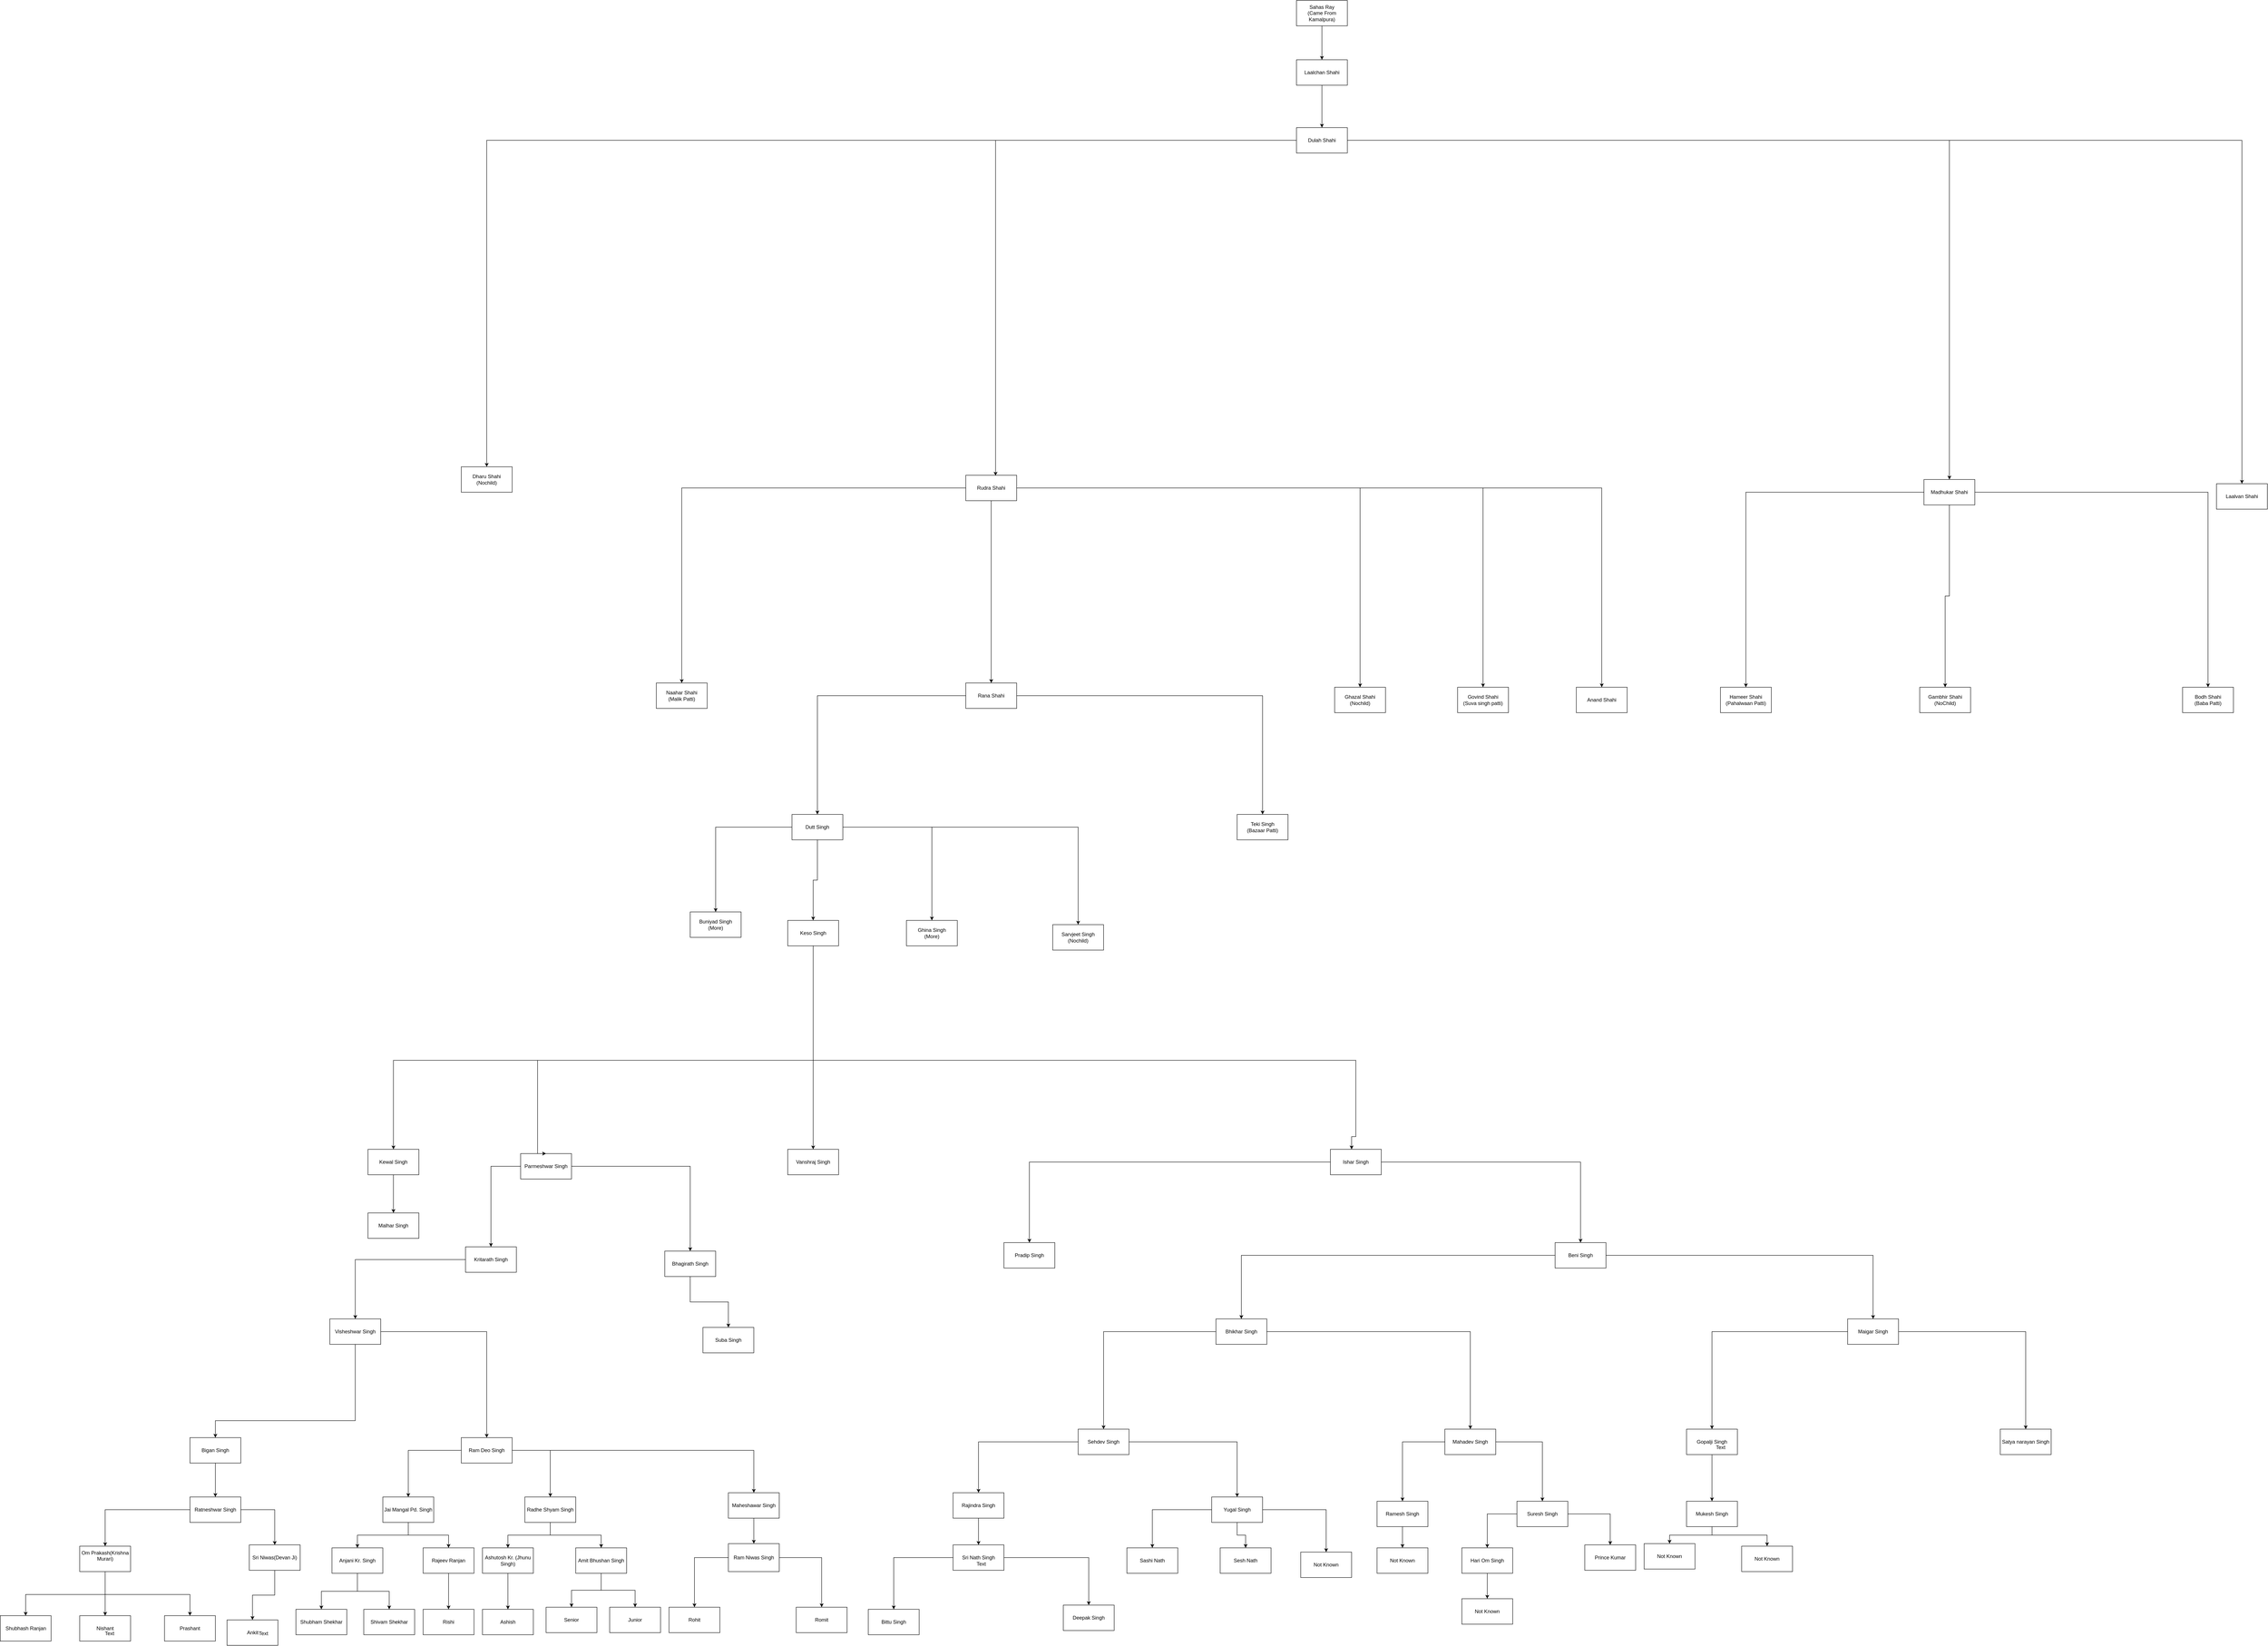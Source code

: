 <mxfile version="13.1.3" type="github"><diagram id="EzUwgisf5FC72WSw13_F" name="Page-1"><mxGraphModel dx="5190" dy="5745" grid="1" gridSize="10" guides="1" tooltips="1" connect="1" arrows="1" fold="1" page="1" pageScale="1" pageWidth="850" pageHeight="1100" math="0" shadow="0"><root><mxCell id="0"/><mxCell id="1" parent="0"/><mxCell id="xjrGncFphtC_lU3FC-Ul-2" style="edgeStyle=orthogonalEdgeStyle;rounded=0;orthogonalLoop=1;jettySize=auto;html=1;" edge="1" parent="1" source="xjrGncFphtC_lU3FC-Ul-1" target="xjrGncFphtC_lU3FC-Ul-3"><mxGeometry relative="1" as="geometry"><mxPoint x="340" y="170" as="targetPoint"/><Array as="points"><mxPoint x="30" y="80"/></Array></mxGeometry></mxCell><mxCell id="xjrGncFphtC_lU3FC-Ul-4" style="edgeStyle=orthogonalEdgeStyle;rounded=0;orthogonalLoop=1;jettySize=auto;html=1;entryX=0.5;entryY=0;entryDx=0;entryDy=0;" edge="1" parent="1" source="xjrGncFphtC_lU3FC-Ul-1" target="xjrGncFphtC_lU3FC-Ul-5"><mxGeometry relative="1" as="geometry"><mxPoint x="590" y="190" as="targetPoint"/></mxGeometry></mxCell><mxCell id="xjrGncFphtC_lU3FC-Ul-1" value="Visheshwar Singh" style="rounded=0;whiteSpace=wrap;html=1;" vertex="1" parent="1"><mxGeometry x="300" y="-160" width="120" height="60" as="geometry"/></mxCell><mxCell id="xjrGncFphtC_lU3FC-Ul-6" style="edgeStyle=orthogonalEdgeStyle;rounded=0;orthogonalLoop=1;jettySize=auto;html=1;" edge="1" parent="1" source="xjrGncFphtC_lU3FC-Ul-3" target="xjrGncFphtC_lU3FC-Ul-7"><mxGeometry relative="1" as="geometry"><mxPoint x="130" y="280" as="targetPoint"/></mxGeometry></mxCell><mxCell id="xjrGncFphtC_lU3FC-Ul-3" value="Bigan Singh" style="rounded=0;whiteSpace=wrap;html=1;" vertex="1" parent="1"><mxGeometry x="-30" y="120" width="120" height="60" as="geometry"/></mxCell><mxCell id="xjrGncFphtC_lU3FC-Ul-12" style="edgeStyle=orthogonalEdgeStyle;rounded=0;orthogonalLoop=1;jettySize=auto;html=1;" edge="1" parent="1" source="xjrGncFphtC_lU3FC-Ul-5" target="xjrGncFphtC_lU3FC-Ul-13"><mxGeometry relative="1" as="geometry"><mxPoint x="370" y="300" as="targetPoint"/></mxGeometry></mxCell><mxCell id="xjrGncFphtC_lU3FC-Ul-14" style="edgeStyle=orthogonalEdgeStyle;rounded=0;orthogonalLoop=1;jettySize=auto;html=1;" edge="1" parent="1" source="xjrGncFphtC_lU3FC-Ul-5" target="xjrGncFphtC_lU3FC-Ul-15"><mxGeometry relative="1" as="geometry"><mxPoint x="570" y="310" as="targetPoint"/></mxGeometry></mxCell><mxCell id="xjrGncFphtC_lU3FC-Ul-16" style="edgeStyle=orthogonalEdgeStyle;rounded=0;orthogonalLoop=1;jettySize=auto;html=1;" edge="1" parent="1" source="xjrGncFphtC_lU3FC-Ul-5" target="xjrGncFphtC_lU3FC-Ul-17"><mxGeometry relative="1" as="geometry"><mxPoint x="750" y="290" as="targetPoint"/></mxGeometry></mxCell><mxCell id="xjrGncFphtC_lU3FC-Ul-5" value="Ram Deo Singh" style="rounded=0;whiteSpace=wrap;html=1;" vertex="1" parent="1"><mxGeometry x="610" y="120" width="120" height="60" as="geometry"/></mxCell><mxCell id="xjrGncFphtC_lU3FC-Ul-8" style="edgeStyle=orthogonalEdgeStyle;rounded=0;orthogonalLoop=1;jettySize=auto;html=1;" edge="1" parent="1" source="xjrGncFphtC_lU3FC-Ul-7" target="xjrGncFphtC_lU3FC-Ul-9"><mxGeometry relative="1" as="geometry"><mxPoint x="30" y="410" as="targetPoint"/></mxGeometry></mxCell><mxCell id="xjrGncFphtC_lU3FC-Ul-10" style="edgeStyle=orthogonalEdgeStyle;rounded=0;orthogonalLoop=1;jettySize=auto;html=1;" edge="1" parent="1" source="xjrGncFphtC_lU3FC-Ul-7" target="xjrGncFphtC_lU3FC-Ul-11"><mxGeometry relative="1" as="geometry"><mxPoint x="290" y="410" as="targetPoint"/></mxGeometry></mxCell><mxCell id="xjrGncFphtC_lU3FC-Ul-7" value="Ratneshwar Singh" style="rounded=0;whiteSpace=wrap;html=1;" vertex="1" parent="1"><mxGeometry x="-30" y="260" width="120" height="60" as="geometry"/></mxCell><mxCell id="xjrGncFphtC_lU3FC-Ul-53" style="edgeStyle=orthogonalEdgeStyle;rounded=0;orthogonalLoop=1;jettySize=auto;html=1;" edge="1" parent="1" source="xjrGncFphtC_lU3FC-Ul-9" target="xjrGncFphtC_lU3FC-Ul-54"><mxGeometry relative="1" as="geometry"><mxPoint x="-150" y="400" as="targetPoint"/><Array as="points"><mxPoint x="-230" y="490"/><mxPoint x="-30" y="490"/></Array></mxGeometry></mxCell><mxCell id="xjrGncFphtC_lU3FC-Ul-129" style="edgeStyle=orthogonalEdgeStyle;rounded=0;orthogonalLoop=1;jettySize=auto;html=1;entryX=0.5;entryY=0;entryDx=0;entryDy=0;" edge="1" parent="1" source="xjrGncFphtC_lU3FC-Ul-9" target="xjrGncFphtC_lU3FC-Ul-56"><mxGeometry relative="1" as="geometry"/></mxCell><mxCell id="xjrGncFphtC_lU3FC-Ul-132" style="edgeStyle=orthogonalEdgeStyle;rounded=0;orthogonalLoop=1;jettySize=auto;html=1;entryX=0.5;entryY=0;entryDx=0;entryDy=0;" edge="1" parent="1" source="xjrGncFphtC_lU3FC-Ul-9" target="xjrGncFphtC_lU3FC-Ul-52"><mxGeometry relative="1" as="geometry"><Array as="points"><mxPoint x="-230" y="490"/><mxPoint x="-417" y="490"/></Array></mxGeometry></mxCell><mxCell id="xjrGncFphtC_lU3FC-Ul-9" value="&lt;div&gt;Om Prakash(Krishna Murari)&lt;/div&gt;&lt;div&gt;&lt;br&gt;&lt;/div&gt;" style="rounded=0;whiteSpace=wrap;html=1;" vertex="1" parent="1"><mxGeometry x="-290" y="376" width="120" height="60" as="geometry"/></mxCell><mxCell id="xjrGncFphtC_lU3FC-Ul-57" style="edgeStyle=orthogonalEdgeStyle;rounded=0;orthogonalLoop=1;jettySize=auto;html=1;" edge="1" parent="1" source="xjrGncFphtC_lU3FC-Ul-11" target="xjrGncFphtC_lU3FC-Ul-58"><mxGeometry relative="1" as="geometry"><mxPoint x="170" y="380" as="targetPoint"/></mxGeometry></mxCell><mxCell id="xjrGncFphtC_lU3FC-Ul-11" value="Sri Niwas(Devan Ji)" style="rounded=0;whiteSpace=wrap;html=1;" vertex="1" parent="1"><mxGeometry x="110" y="373" width="120" height="60" as="geometry"/></mxCell><mxCell id="xjrGncFphtC_lU3FC-Ul-18" style="edgeStyle=orthogonalEdgeStyle;rounded=0;orthogonalLoop=1;jettySize=auto;html=1;" edge="1" parent="1" source="xjrGncFphtC_lU3FC-Ul-13" target="xjrGncFphtC_lU3FC-Ul-19"><mxGeometry relative="1" as="geometry"><mxPoint x="350" y="380" as="targetPoint"/></mxGeometry></mxCell><mxCell id="xjrGncFphtC_lU3FC-Ul-20" style="edgeStyle=orthogonalEdgeStyle;rounded=0;orthogonalLoop=1;jettySize=auto;html=1;" edge="1" parent="1" source="xjrGncFphtC_lU3FC-Ul-13" target="xjrGncFphtC_lU3FC-Ul-21"><mxGeometry relative="1" as="geometry"><mxPoint x="470" y="370" as="targetPoint"/></mxGeometry></mxCell><mxCell id="xjrGncFphtC_lU3FC-Ul-13" value="Jai Mangal Pd. Singh" style="rounded=0;whiteSpace=wrap;html=1;" vertex="1" parent="1"><mxGeometry x="425" y="260" width="120" height="60" as="geometry"/></mxCell><mxCell id="xjrGncFphtC_lU3FC-Ul-28" style="edgeStyle=orthogonalEdgeStyle;rounded=0;orthogonalLoop=1;jettySize=auto;html=1;" edge="1" parent="1" source="xjrGncFphtC_lU3FC-Ul-15" target="xjrGncFphtC_lU3FC-Ul-29"><mxGeometry relative="1" as="geometry"><mxPoint x="820" y="390" as="targetPoint"/></mxGeometry></mxCell><mxCell id="xjrGncFphtC_lU3FC-Ul-30" style="edgeStyle=orthogonalEdgeStyle;rounded=0;orthogonalLoop=1;jettySize=auto;html=1;" edge="1" parent="1" source="xjrGncFphtC_lU3FC-Ul-15" target="xjrGncFphtC_lU3FC-Ul-31"><mxGeometry relative="1" as="geometry"><mxPoint x="970" y="400" as="targetPoint"/></mxGeometry></mxCell><mxCell id="xjrGncFphtC_lU3FC-Ul-15" value="Radhe Shyam Singh" style="rounded=0;whiteSpace=wrap;html=1;" vertex="1" parent="1"><mxGeometry x="760" y="260" width="120" height="60" as="geometry"/></mxCell><mxCell id="xjrGncFphtC_lU3FC-Ul-35" value="" style="edgeStyle=orthogonalEdgeStyle;rounded=0;orthogonalLoop=1;jettySize=auto;html=1;" edge="1" parent="1" source="xjrGncFphtC_lU3FC-Ul-17" target="xjrGncFphtC_lU3FC-Ul-33"><mxGeometry relative="1" as="geometry"/></mxCell><mxCell id="xjrGncFphtC_lU3FC-Ul-17" value="Maheshawar Singh" style="rounded=0;whiteSpace=wrap;html=1;" vertex="1" parent="1"><mxGeometry x="1240" y="250" width="120" height="60" as="geometry"/></mxCell><mxCell id="xjrGncFphtC_lU3FC-Ul-36" style="edgeStyle=orthogonalEdgeStyle;rounded=0;orthogonalLoop=1;jettySize=auto;html=1;" edge="1" parent="1" source="xjrGncFphtC_lU3FC-Ul-33" target="xjrGncFphtC_lU3FC-Ul-37"><mxGeometry relative="1" as="geometry"><mxPoint x="1170" y="480" as="targetPoint"/></mxGeometry></mxCell><mxCell id="xjrGncFphtC_lU3FC-Ul-38" style="edgeStyle=orthogonalEdgeStyle;rounded=0;orthogonalLoop=1;jettySize=auto;html=1;" edge="1" parent="1" source="xjrGncFphtC_lU3FC-Ul-33" target="xjrGncFphtC_lU3FC-Ul-39"><mxGeometry relative="1" as="geometry"><mxPoint x="1480" y="450" as="targetPoint"/></mxGeometry></mxCell><mxCell id="xjrGncFphtC_lU3FC-Ul-33" value="Ram Niwas Singh" style="rounded=0;whiteSpace=wrap;html=1;" vertex="1" parent="1"><mxGeometry x="1240" y="370" width="120" height="66" as="geometry"/></mxCell><mxCell id="xjrGncFphtC_lU3FC-Ul-24" style="edgeStyle=orthogonalEdgeStyle;rounded=0;orthogonalLoop=1;jettySize=auto;html=1;" edge="1" parent="1" source="xjrGncFphtC_lU3FC-Ul-19" target="xjrGncFphtC_lU3FC-Ul-25"><mxGeometry relative="1" as="geometry"><mxPoint x="210" y="470" as="targetPoint"/></mxGeometry></mxCell><mxCell id="xjrGncFphtC_lU3FC-Ul-26" style="edgeStyle=orthogonalEdgeStyle;rounded=0;orthogonalLoop=1;jettySize=auto;html=1;" edge="1" parent="1" source="xjrGncFphtC_lU3FC-Ul-19" target="xjrGncFphtC_lU3FC-Ul-27"><mxGeometry relative="1" as="geometry"><mxPoint x="440" y="470" as="targetPoint"/></mxGeometry></mxCell><mxCell id="xjrGncFphtC_lU3FC-Ul-19" value="Anjani Kr. Singh" style="rounded=0;whiteSpace=wrap;html=1;" vertex="1" parent="1"><mxGeometry x="305" y="380" width="120" height="60" as="geometry"/></mxCell><mxCell id="xjrGncFphtC_lU3FC-Ul-49" style="edgeStyle=orthogonalEdgeStyle;rounded=0;orthogonalLoop=1;jettySize=auto;html=1;" edge="1" parent="1" source="xjrGncFphtC_lU3FC-Ul-21" target="xjrGncFphtC_lU3FC-Ul-50"><mxGeometry relative="1" as="geometry"><mxPoint x="580" y="500" as="targetPoint"/></mxGeometry></mxCell><mxCell id="xjrGncFphtC_lU3FC-Ul-21" value="Rajeev Ranjan" style="rounded=0;whiteSpace=wrap;html=1;" vertex="1" parent="1"><mxGeometry x="520" y="380" width="120" height="60" as="geometry"/></mxCell><mxCell id="xjrGncFphtC_lU3FC-Ul-25" value="Shubham Shekhar" style="rounded=0;whiteSpace=wrap;html=1;" vertex="1" parent="1"><mxGeometry x="220" y="525" width="120" height="60" as="geometry"/></mxCell><mxCell id="xjrGncFphtC_lU3FC-Ul-27" value="Shivam Shekhar" style="rounded=0;whiteSpace=wrap;html=1;" vertex="1" parent="1"><mxGeometry x="380" y="525" width="120" height="60" as="geometry"/></mxCell><mxCell id="xjrGncFphtC_lU3FC-Ul-45" style="edgeStyle=orthogonalEdgeStyle;rounded=0;orthogonalLoop=1;jettySize=auto;html=1;" edge="1" parent="1" source="xjrGncFphtC_lU3FC-Ul-29" target="xjrGncFphtC_lU3FC-Ul-46"><mxGeometry relative="1" as="geometry"><mxPoint x="720" y="480" as="targetPoint"/></mxGeometry></mxCell><mxCell id="xjrGncFphtC_lU3FC-Ul-29" value="Ashutosh Kr. (Jhunu Singh)" style="rounded=0;whiteSpace=wrap;html=1;" vertex="1" parent="1"><mxGeometry x="660" y="380" width="120" height="60" as="geometry"/></mxCell><mxCell id="xjrGncFphtC_lU3FC-Ul-40" style="edgeStyle=orthogonalEdgeStyle;rounded=0;orthogonalLoop=1;jettySize=auto;html=1;" edge="1" parent="1" source="xjrGncFphtC_lU3FC-Ul-31" target="xjrGncFphtC_lU3FC-Ul-41"><mxGeometry relative="1" as="geometry"><mxPoint x="830" y="480" as="targetPoint"/></mxGeometry></mxCell><mxCell id="xjrGncFphtC_lU3FC-Ul-43" style="edgeStyle=orthogonalEdgeStyle;rounded=0;orthogonalLoop=1;jettySize=auto;html=1;" edge="1" parent="1" source="xjrGncFphtC_lU3FC-Ul-31" target="xjrGncFphtC_lU3FC-Ul-44"><mxGeometry relative="1" as="geometry"><mxPoint x="1070" y="490" as="targetPoint"/></mxGeometry></mxCell><mxCell id="xjrGncFphtC_lU3FC-Ul-31" value="Amit Bhushan Singh" style="rounded=0;whiteSpace=wrap;html=1;" vertex="1" parent="1"><mxGeometry x="880" y="380" width="120" height="60" as="geometry"/></mxCell><mxCell id="xjrGncFphtC_lU3FC-Ul-37" value="Rohit" style="rounded=0;whiteSpace=wrap;html=1;" vertex="1" parent="1"><mxGeometry x="1100" y="520" width="120" height="60" as="geometry"/></mxCell><mxCell id="xjrGncFphtC_lU3FC-Ul-39" value="Romit" style="rounded=0;whiteSpace=wrap;html=1;" vertex="1" parent="1"><mxGeometry x="1400" y="520" width="120" height="60" as="geometry"/></mxCell><mxCell id="xjrGncFphtC_lU3FC-Ul-41" value="Senior" style="rounded=0;whiteSpace=wrap;html=1;" vertex="1" parent="1"><mxGeometry x="810" y="520" width="120" height="60" as="geometry"/></mxCell><mxCell id="xjrGncFphtC_lU3FC-Ul-44" value="Junior" style="rounded=0;whiteSpace=wrap;html=1;" vertex="1" parent="1"><mxGeometry x="960" y="520" width="120" height="60" as="geometry"/></mxCell><mxCell id="xjrGncFphtC_lU3FC-Ul-46" value="Ashish" style="rounded=0;whiteSpace=wrap;html=1;" vertex="1" parent="1"><mxGeometry x="660" y="525" width="120" height="60" as="geometry"/></mxCell><mxCell id="xjrGncFphtC_lU3FC-Ul-50" value="Rishi" style="rounded=0;whiteSpace=wrap;html=1;" vertex="1" parent="1"><mxGeometry x="520" y="525" width="120" height="60" as="geometry"/></mxCell><mxCell id="xjrGncFphtC_lU3FC-Ul-52" value="Shubhash Ranjan" style="rounded=0;whiteSpace=wrap;html=1;" vertex="1" parent="1"><mxGeometry x="-477.5" y="540" width="120" height="60" as="geometry"/></mxCell><mxCell id="xjrGncFphtC_lU3FC-Ul-54" value="Prashant" style="rounded=0;whiteSpace=wrap;html=1;" vertex="1" parent="1"><mxGeometry x="-90" y="540" width="120" height="60" as="geometry"/></mxCell><mxCell id="xjrGncFphtC_lU3FC-Ul-56" value="Nishant" style="rounded=0;whiteSpace=wrap;html=1;" vertex="1" parent="1"><mxGeometry x="-290" y="540" width="120" height="60" as="geometry"/></mxCell><mxCell id="xjrGncFphtC_lU3FC-Ul-130" value="Text" style="text;html=1;align=center;verticalAlign=middle;resizable=0;points=[];autosize=1;" vertex="1" parent="xjrGncFphtC_lU3FC-Ul-56"><mxGeometry x="50" y="32" width="40" height="20" as="geometry"/></mxCell><mxCell id="xjrGncFphtC_lU3FC-Ul-58" value="Ankit" style="rounded=0;whiteSpace=wrap;html=1;" vertex="1" parent="1"><mxGeometry x="57.5" y="550" width="120" height="60" as="geometry"/></mxCell><mxCell id="xjrGncFphtC_lU3FC-Ul-131" value="Text" style="text;html=1;align=center;verticalAlign=middle;resizable=0;points=[];autosize=1;" vertex="1" parent="xjrGncFphtC_lU3FC-Ul-58"><mxGeometry x="65.5" y="22" width="40" height="20" as="geometry"/></mxCell><mxCell id="xjrGncFphtC_lU3FC-Ul-68" style="edgeStyle=orthogonalEdgeStyle;rounded=0;orthogonalLoop=1;jettySize=auto;html=1;entryX=0.5;entryY=0;entryDx=0;entryDy=0;" edge="1" parent="1" source="xjrGncFphtC_lU3FC-Ul-60" target="xjrGncFphtC_lU3FC-Ul-1"><mxGeometry relative="1" as="geometry"/></mxCell><mxCell id="xjrGncFphtC_lU3FC-Ul-60" value="Kritarath Singh" style="rounded=0;whiteSpace=wrap;html=1;" vertex="1" parent="1"><mxGeometry x="620" y="-330" width="120" height="60" as="geometry"/></mxCell><mxCell id="xjrGncFphtC_lU3FC-Ul-69" style="edgeStyle=orthogonalEdgeStyle;rounded=0;orthogonalLoop=1;jettySize=auto;html=1;entryX=0.5;entryY=0;entryDx=0;entryDy=0;" edge="1" parent="1" source="xjrGncFphtC_lU3FC-Ul-62" target="xjrGncFphtC_lU3FC-Ul-60"><mxGeometry relative="1" as="geometry"><mxPoint x="350" y="-100" as="targetPoint"/></mxGeometry></mxCell><mxCell id="xjrGncFphtC_lU3FC-Ul-70" style="edgeStyle=orthogonalEdgeStyle;rounded=0;orthogonalLoop=1;jettySize=auto;html=1;entryX=0.5;entryY=0;entryDx=0;entryDy=0;" edge="1" parent="1" source="xjrGncFphtC_lU3FC-Ul-62" target="xjrGncFphtC_lU3FC-Ul-65"><mxGeometry relative="1" as="geometry"/></mxCell><mxCell id="xjrGncFphtC_lU3FC-Ul-62" value="Parmeshwar Singh" style="rounded=0;whiteSpace=wrap;html=1;" vertex="1" parent="1"><mxGeometry x="750.0" y="-550" width="120" height="60" as="geometry"/></mxCell><mxCell id="xjrGncFphtC_lU3FC-Ul-66" style="edgeStyle=orthogonalEdgeStyle;rounded=0;orthogonalLoop=1;jettySize=auto;html=1;" edge="1" parent="1" source="xjrGncFphtC_lU3FC-Ul-65" target="xjrGncFphtC_lU3FC-Ul-67"><mxGeometry relative="1" as="geometry"><mxPoint x="2110" y="30" as="targetPoint"/></mxGeometry></mxCell><mxCell id="xjrGncFphtC_lU3FC-Ul-65" value="Bhagirath Singh" style="rounded=0;whiteSpace=wrap;html=1;" vertex="1" parent="1"><mxGeometry x="1090" y="-320" width="120" height="60" as="geometry"/></mxCell><mxCell id="xjrGncFphtC_lU3FC-Ul-67" value="Suba Singh" style="rounded=0;whiteSpace=wrap;html=1;" vertex="1" parent="1"><mxGeometry x="1180" y="-140" width="120" height="60" as="geometry"/></mxCell><mxCell id="xjrGncFphtC_lU3FC-Ul-73" style="edgeStyle=orthogonalEdgeStyle;rounded=0;orthogonalLoop=1;jettySize=auto;html=1;entryX=0.5;entryY=0;entryDx=0;entryDy=0;" edge="1" parent="1" source="xjrGncFphtC_lU3FC-Ul-72" target="xjrGncFphtC_lU3FC-Ul-62"><mxGeometry relative="1" as="geometry"><Array as="points"><mxPoint x="1440" y="-770"/><mxPoint x="790" y="-770"/><mxPoint x="790" y="-550"/></Array></mxGeometry></mxCell><mxCell id="xjrGncFphtC_lU3FC-Ul-74" style="edgeStyle=orthogonalEdgeStyle;rounded=0;orthogonalLoop=1;jettySize=auto;html=1;" edge="1" parent="1" source="xjrGncFphtC_lU3FC-Ul-72" target="xjrGncFphtC_lU3FC-Ul-75"><mxGeometry relative="1" as="geometry"><mxPoint x="500" y="-410" as="targetPoint"/><Array as="points"><mxPoint x="1440" y="-770"/><mxPoint x="450" y="-770"/></Array></mxGeometry></mxCell><mxCell id="xjrGncFphtC_lU3FC-Ul-78" style="edgeStyle=orthogonalEdgeStyle;rounded=0;orthogonalLoop=1;jettySize=auto;html=1;" edge="1" parent="1" source="xjrGncFphtC_lU3FC-Ul-72" target="xjrGncFphtC_lU3FC-Ul-79"><mxGeometry relative="1" as="geometry"><mxPoint x="1030" y="-490" as="targetPoint"/></mxGeometry></mxCell><mxCell id="xjrGncFphtC_lU3FC-Ul-80" style="edgeStyle=orthogonalEdgeStyle;rounded=0;orthogonalLoop=1;jettySize=auto;html=1;" edge="1" parent="1" source="xjrGncFphtC_lU3FC-Ul-72" target="xjrGncFphtC_lU3FC-Ul-81"><mxGeometry relative="1" as="geometry"><mxPoint x="1560" y="-510" as="targetPoint"/><Array as="points"><mxPoint x="2720" y="-770"/><mxPoint x="2720" y="-590"/><mxPoint x="2710" y="-590"/></Array></mxGeometry></mxCell><mxCell id="xjrGncFphtC_lU3FC-Ul-72" value="Keso Singh" style="rounded=0;whiteSpace=wrap;html=1;" vertex="1" parent="1"><mxGeometry x="1380" y="-1100" width="120" height="60" as="geometry"/></mxCell><mxCell id="xjrGncFphtC_lU3FC-Ul-76" style="edgeStyle=orthogonalEdgeStyle;rounded=0;orthogonalLoop=1;jettySize=auto;html=1;" edge="1" parent="1" source="xjrGncFphtC_lU3FC-Ul-75" target="xjrGncFphtC_lU3FC-Ul-77"><mxGeometry relative="1" as="geometry"><mxPoint x="430" y="-420" as="targetPoint"/></mxGeometry></mxCell><mxCell id="xjrGncFphtC_lU3FC-Ul-75" value="Kewal Singh" style="rounded=0;whiteSpace=wrap;html=1;" vertex="1" parent="1"><mxGeometry x="390" y="-560" width="120" height="60" as="geometry"/></mxCell><mxCell id="xjrGncFphtC_lU3FC-Ul-77" value="Malhar Singh" style="rounded=0;whiteSpace=wrap;html=1;" vertex="1" parent="1"><mxGeometry x="390" y="-410" width="120" height="60" as="geometry"/></mxCell><mxCell id="xjrGncFphtC_lU3FC-Ul-79" value="Vanshraj Singh" style="rounded=0;whiteSpace=wrap;html=1;" vertex="1" parent="1"><mxGeometry x="1380" y="-560" width="120" height="60" as="geometry"/></mxCell><mxCell id="xjrGncFphtC_lU3FC-Ul-82" style="edgeStyle=orthogonalEdgeStyle;rounded=0;orthogonalLoop=1;jettySize=auto;html=1;" edge="1" parent="1" source="xjrGncFphtC_lU3FC-Ul-81" target="xjrGncFphtC_lU3FC-Ul-83"><mxGeometry relative="1" as="geometry"><mxPoint x="1340" y="-380" as="targetPoint"/></mxGeometry></mxCell><mxCell id="xjrGncFphtC_lU3FC-Ul-84" style="edgeStyle=orthogonalEdgeStyle;rounded=0;orthogonalLoop=1;jettySize=auto;html=1;" edge="1" parent="1" source="xjrGncFphtC_lU3FC-Ul-81" target="xjrGncFphtC_lU3FC-Ul-85"><mxGeometry relative="1" as="geometry"><mxPoint x="1730" y="-380" as="targetPoint"/></mxGeometry></mxCell><mxCell id="xjrGncFphtC_lU3FC-Ul-81" value="Ishar Singh" style="rounded=0;whiteSpace=wrap;html=1;" vertex="1" parent="1"><mxGeometry x="2660" y="-560" width="120" height="60" as="geometry"/></mxCell><mxCell id="xjrGncFphtC_lU3FC-Ul-83" value="Pradip Singh" style="rounded=0;whiteSpace=wrap;html=1;" vertex="1" parent="1"><mxGeometry x="1890" y="-340" width="120" height="60" as="geometry"/></mxCell><mxCell id="xjrGncFphtC_lU3FC-Ul-86" style="edgeStyle=orthogonalEdgeStyle;rounded=0;orthogonalLoop=1;jettySize=auto;html=1;" edge="1" parent="1" source="xjrGncFphtC_lU3FC-Ul-85" target="xjrGncFphtC_lU3FC-Ul-87"><mxGeometry relative="1" as="geometry"><mxPoint x="1550" y="-250" as="targetPoint"/></mxGeometry></mxCell><mxCell id="xjrGncFphtC_lU3FC-Ul-88" style="edgeStyle=orthogonalEdgeStyle;rounded=0;orthogonalLoop=1;jettySize=auto;html=1;" edge="1" parent="1" source="xjrGncFphtC_lU3FC-Ul-85" target="xjrGncFphtC_lU3FC-Ul-89"><mxGeometry relative="1" as="geometry"><mxPoint x="2030" y="-260" as="targetPoint"/></mxGeometry></mxCell><mxCell id="xjrGncFphtC_lU3FC-Ul-85" value="Beni Singh" style="rounded=0;whiteSpace=wrap;html=1;" vertex="1" parent="1"><mxGeometry x="3190" y="-340" width="120" height="60" as="geometry"/></mxCell><mxCell id="xjrGncFphtC_lU3FC-Ul-90" style="edgeStyle=orthogonalEdgeStyle;rounded=0;orthogonalLoop=1;jettySize=auto;html=1;" edge="1" parent="1" source="xjrGncFphtC_lU3FC-Ul-87" target="xjrGncFphtC_lU3FC-Ul-91"><mxGeometry relative="1" as="geometry"><mxPoint x="1450" y="-170" as="targetPoint"/></mxGeometry></mxCell><mxCell id="xjrGncFphtC_lU3FC-Ul-112" style="edgeStyle=orthogonalEdgeStyle;rounded=0;orthogonalLoop=1;jettySize=auto;html=1;entryX=0.5;entryY=0;entryDx=0;entryDy=0;" edge="1" parent="1" source="xjrGncFphtC_lU3FC-Ul-87" target="xjrGncFphtC_lU3FC-Ul-93"><mxGeometry relative="1" as="geometry"/></mxCell><mxCell id="xjrGncFphtC_lU3FC-Ul-145" style="edgeStyle=orthogonalEdgeStyle;rounded=0;orthogonalLoop=1;jettySize=auto;html=1;" edge="1" parent="1" source="xjrGncFphtC_lU3FC-Ul-89" target="xjrGncFphtC_lU3FC-Ul-146"><mxGeometry relative="1" as="geometry"><mxPoint x="3540" y="-10" as="targetPoint"/></mxGeometry></mxCell><mxCell id="xjrGncFphtC_lU3FC-Ul-147" style="edgeStyle=orthogonalEdgeStyle;rounded=0;orthogonalLoop=1;jettySize=auto;html=1;" edge="1" parent="1" source="xjrGncFphtC_lU3FC-Ul-89" target="xjrGncFphtC_lU3FC-Ul-148"><mxGeometry relative="1" as="geometry"><mxPoint x="4220" y="-40" as="targetPoint"/></mxGeometry></mxCell><mxCell id="xjrGncFphtC_lU3FC-Ul-89" value="Maigar Singh" style="rounded=0;whiteSpace=wrap;html=1;" vertex="1" parent="1"><mxGeometry x="3880" y="-160" width="120" height="60" as="geometry"/></mxCell><mxCell id="xjrGncFphtC_lU3FC-Ul-94" style="edgeStyle=orthogonalEdgeStyle;rounded=0;orthogonalLoop=1;jettySize=auto;html=1;" edge="1" parent="1" source="xjrGncFphtC_lU3FC-Ul-91" target="xjrGncFphtC_lU3FC-Ul-95"><mxGeometry relative="1" as="geometry"><mxPoint x="1340" y="-50" as="targetPoint"/></mxGeometry></mxCell><mxCell id="xjrGncFphtC_lU3FC-Ul-128" style="edgeStyle=orthogonalEdgeStyle;rounded=0;orthogonalLoop=1;jettySize=auto;html=1;entryX=0.5;entryY=0;entryDx=0;entryDy=0;" edge="1" parent="1" source="xjrGncFphtC_lU3FC-Ul-91" target="xjrGncFphtC_lU3FC-Ul-97"><mxGeometry relative="1" as="geometry"/></mxCell><mxCell id="xjrGncFphtC_lU3FC-Ul-91" value="Sehdev Singh" style="rounded=0;whiteSpace=wrap;html=1;" vertex="1" parent="1"><mxGeometry x="2065" y="100" width="120" height="60" as="geometry"/></mxCell><mxCell id="xjrGncFphtC_lU3FC-Ul-133" style="edgeStyle=orthogonalEdgeStyle;rounded=0;orthogonalLoop=1;jettySize=auto;html=1;" edge="1" parent="1" source="xjrGncFphtC_lU3FC-Ul-93" target="xjrGncFphtC_lU3FC-Ul-134"><mxGeometry relative="1" as="geometry"><mxPoint x="2880" y="80" as="targetPoint"/></mxGeometry></mxCell><mxCell id="xjrGncFphtC_lU3FC-Ul-135" style="edgeStyle=orthogonalEdgeStyle;rounded=0;orthogonalLoop=1;jettySize=auto;html=1;" edge="1" parent="1" source="xjrGncFphtC_lU3FC-Ul-93" target="xjrGncFphtC_lU3FC-Ul-136"><mxGeometry relative="1" as="geometry"><mxPoint x="3050" y="30" as="targetPoint"/></mxGeometry></mxCell><mxCell id="xjrGncFphtC_lU3FC-Ul-93" value="Mahadev Singh" style="rounded=0;whiteSpace=wrap;html=1;" vertex="1" parent="1"><mxGeometry x="2930" y="100" width="120" height="60" as="geometry"/></mxCell><mxCell id="xjrGncFphtC_lU3FC-Ul-98" style="edgeStyle=orthogonalEdgeStyle;rounded=0;orthogonalLoop=1;jettySize=auto;html=1;" edge="1" parent="1" source="xjrGncFphtC_lU3FC-Ul-95" target="xjrGncFphtC_lU3FC-Ul-99"><mxGeometry relative="1" as="geometry"><mxPoint x="1400" y="50" as="targetPoint"/></mxGeometry></mxCell><mxCell id="xjrGncFphtC_lU3FC-Ul-95" value="Rajindra Singh" style="rounded=0;whiteSpace=wrap;html=1;" vertex="1" parent="1"><mxGeometry x="1770" y="250" width="120" height="60" as="geometry"/></mxCell><mxCell id="xjrGncFphtC_lU3FC-Ul-104" style="edgeStyle=orthogonalEdgeStyle;rounded=0;orthogonalLoop=1;jettySize=auto;html=1;" edge="1" parent="1" source="xjrGncFphtC_lU3FC-Ul-97" target="xjrGncFphtC_lU3FC-Ul-105"><mxGeometry relative="1" as="geometry"><mxPoint x="1610" y="360" as="targetPoint"/></mxGeometry></mxCell><mxCell id="xjrGncFphtC_lU3FC-Ul-106" style="edgeStyle=orthogonalEdgeStyle;rounded=0;orthogonalLoop=1;jettySize=auto;html=1;" edge="1" parent="1" source="xjrGncFphtC_lU3FC-Ul-97" target="xjrGncFphtC_lU3FC-Ul-107"><mxGeometry relative="1" as="geometry"><mxPoint x="1860" y="370" as="targetPoint"/></mxGeometry></mxCell><mxCell id="xjrGncFphtC_lU3FC-Ul-108" style="edgeStyle=orthogonalEdgeStyle;rounded=0;orthogonalLoop=1;jettySize=auto;html=1;" edge="1" parent="1" source="xjrGncFphtC_lU3FC-Ul-97" target="xjrGncFphtC_lU3FC-Ul-109"><mxGeometry relative="1" as="geometry"><mxPoint x="2010" y="330" as="targetPoint"/></mxGeometry></mxCell><mxCell id="xjrGncFphtC_lU3FC-Ul-97" value="Yugal Singh" style="rounded=0;whiteSpace=wrap;html=1;" vertex="1" parent="1"><mxGeometry x="2380" y="260" width="120" height="60" as="geometry"/></mxCell><mxCell id="xjrGncFphtC_lU3FC-Ul-100" style="edgeStyle=orthogonalEdgeStyle;rounded=0;orthogonalLoop=1;jettySize=auto;html=1;" edge="1" parent="1" source="xjrGncFphtC_lU3FC-Ul-99" target="xjrGncFphtC_lU3FC-Ul-101"><mxGeometry relative="1" as="geometry"><mxPoint x="1410" y="310" as="targetPoint"/></mxGeometry></mxCell><mxCell id="xjrGncFphtC_lU3FC-Ul-102" style="edgeStyle=orthogonalEdgeStyle;rounded=0;orthogonalLoop=1;jettySize=auto;html=1;" edge="1" parent="1" source="xjrGncFphtC_lU3FC-Ul-99" target="xjrGncFphtC_lU3FC-Ul-103"><mxGeometry relative="1" as="geometry"><mxPoint x="1720" y="310" as="targetPoint"/></mxGeometry></mxCell><mxCell id="xjrGncFphtC_lU3FC-Ul-99" value="Sri Nath Singh" style="rounded=0;whiteSpace=wrap;html=1;" vertex="1" parent="1"><mxGeometry x="1770" y="373" width="120" height="60" as="geometry"/></mxCell><mxCell id="xjrGncFphtC_lU3FC-Ul-127" value="Text" style="text;html=1;align=center;verticalAlign=middle;resizable=0;points=[];autosize=1;" vertex="1" parent="xjrGncFphtC_lU3FC-Ul-99"><mxGeometry x="46" y="35" width="40" height="20" as="geometry"/></mxCell><mxCell id="xjrGncFphtC_lU3FC-Ul-101" value="Bittu Singh" style="rounded=0;whiteSpace=wrap;html=1;" vertex="1" parent="1"><mxGeometry x="1570" y="525" width="120" height="60" as="geometry"/></mxCell><mxCell id="xjrGncFphtC_lU3FC-Ul-103" value="Deepak Singh" style="rounded=0;whiteSpace=wrap;html=1;" vertex="1" parent="1"><mxGeometry x="2030" y="515" width="120" height="60" as="geometry"/></mxCell><mxCell id="xjrGncFphtC_lU3FC-Ul-105" value="Sashi Nath " style="rounded=0;whiteSpace=wrap;html=1;" vertex="1" parent="1"><mxGeometry x="2180" y="380" width="120" height="60" as="geometry"/></mxCell><mxCell id="xjrGncFphtC_lU3FC-Ul-107" value="Sesh Nath" style="rounded=0;whiteSpace=wrap;html=1;" vertex="1" parent="1"><mxGeometry x="2400" y="380" width="120" height="60" as="geometry"/></mxCell><mxCell id="xjrGncFphtC_lU3FC-Ul-109" value="Not Known" style="rounded=0;whiteSpace=wrap;html=1;" vertex="1" parent="1"><mxGeometry x="2590" y="390" width="120" height="60" as="geometry"/></mxCell><mxCell id="xjrGncFphtC_lU3FC-Ul-87" value="Bhikhar Singh" style="rounded=0;whiteSpace=wrap;html=1;" vertex="1" parent="1"><mxGeometry x="2390" y="-160" width="120" height="60" as="geometry"/></mxCell><mxCell id="xjrGncFphtC_lU3FC-Ul-137" style="edgeStyle=orthogonalEdgeStyle;rounded=0;orthogonalLoop=1;jettySize=auto;html=1;" edge="1" parent="1" source="xjrGncFphtC_lU3FC-Ul-134" target="xjrGncFphtC_lU3FC-Ul-138"><mxGeometry relative="1" as="geometry"><mxPoint x="2820" y="390" as="targetPoint"/></mxGeometry></mxCell><mxCell id="xjrGncFphtC_lU3FC-Ul-134" value="Ramesh Singh" style="rounded=0;whiteSpace=wrap;html=1;" vertex="1" parent="1"><mxGeometry x="2770" y="270" width="120" height="60" as="geometry"/></mxCell><mxCell id="xjrGncFphtC_lU3FC-Ul-139" style="edgeStyle=orthogonalEdgeStyle;rounded=0;orthogonalLoop=1;jettySize=auto;html=1;" edge="1" parent="1" source="xjrGncFphtC_lU3FC-Ul-136" target="xjrGncFphtC_lU3FC-Ul-140"><mxGeometry relative="1" as="geometry"><mxPoint x="3040" y="380" as="targetPoint"/></mxGeometry></mxCell><mxCell id="xjrGncFphtC_lU3FC-Ul-141" style="edgeStyle=orthogonalEdgeStyle;rounded=0;orthogonalLoop=1;jettySize=auto;html=1;" edge="1" parent="1" source="xjrGncFphtC_lU3FC-Ul-136" target="xjrGncFphtC_lU3FC-Ul-142"><mxGeometry relative="1" as="geometry"><mxPoint x="3340" y="390" as="targetPoint"/></mxGeometry></mxCell><mxCell id="xjrGncFphtC_lU3FC-Ul-136" value="Suresh Singh" style="rounded=0;whiteSpace=wrap;html=1;" vertex="1" parent="1"><mxGeometry x="3100" y="270" width="120" height="60" as="geometry"/></mxCell><mxCell id="xjrGncFphtC_lU3FC-Ul-138" value="Not Known" style="rounded=0;whiteSpace=wrap;html=1;" vertex="1" parent="1"><mxGeometry x="2770" y="380" width="120" height="60" as="geometry"/></mxCell><mxCell id="xjrGncFphtC_lU3FC-Ul-143" style="edgeStyle=orthogonalEdgeStyle;rounded=0;orthogonalLoop=1;jettySize=auto;html=1;" edge="1" parent="1" source="xjrGncFphtC_lU3FC-Ul-140" target="xjrGncFphtC_lU3FC-Ul-144"><mxGeometry relative="1" as="geometry"><mxPoint x="3030" y="510" as="targetPoint"/></mxGeometry></mxCell><mxCell id="xjrGncFphtC_lU3FC-Ul-140" value="Hari Om Singh" style="rounded=0;whiteSpace=wrap;html=1;" vertex="1" parent="1"><mxGeometry x="2970" y="380" width="120" height="60" as="geometry"/></mxCell><mxCell id="xjrGncFphtC_lU3FC-Ul-142" value="Prince Kumar" style="rounded=0;whiteSpace=wrap;html=1;" vertex="1" parent="1"><mxGeometry x="3260" y="373" width="120" height="60" as="geometry"/></mxCell><mxCell id="xjrGncFphtC_lU3FC-Ul-144" value="Not Known" style="rounded=0;whiteSpace=wrap;html=1;" vertex="1" parent="1"><mxGeometry x="2970" y="500" width="120" height="60" as="geometry"/></mxCell><mxCell id="xjrGncFphtC_lU3FC-Ul-149" style="edgeStyle=orthogonalEdgeStyle;rounded=0;orthogonalLoop=1;jettySize=auto;html=1;" edge="1" parent="1" source="xjrGncFphtC_lU3FC-Ul-146" target="xjrGncFphtC_lU3FC-Ul-150"><mxGeometry relative="1" as="geometry"><mxPoint x="3530" y="320" as="targetPoint"/></mxGeometry></mxCell><mxCell id="xjrGncFphtC_lU3FC-Ul-146" value="Gopalji Singh" style="rounded=0;whiteSpace=wrap;html=1;" vertex="1" parent="1"><mxGeometry x="3500" y="100" width="120" height="60" as="geometry"/></mxCell><mxCell id="xjrGncFphtC_lU3FC-Ul-155" value="Text" style="text;html=1;align=center;verticalAlign=middle;resizable=0;points=[];autosize=1;" vertex="1" parent="xjrGncFphtC_lU3FC-Ul-146"><mxGeometry x="60" y="33" width="40" height="20" as="geometry"/></mxCell><mxCell id="xjrGncFphtC_lU3FC-Ul-148" value="Satya narayan Singh" style="rounded=0;whiteSpace=wrap;html=1;" vertex="1" parent="1"><mxGeometry x="4240" y="100" width="120" height="60" as="geometry"/></mxCell><mxCell id="xjrGncFphtC_lU3FC-Ul-151" style="edgeStyle=orthogonalEdgeStyle;rounded=0;orthogonalLoop=1;jettySize=auto;html=1;" edge="1" parent="1" source="xjrGncFphtC_lU3FC-Ul-150" target="xjrGncFphtC_lU3FC-Ul-152"><mxGeometry relative="1" as="geometry"><mxPoint x="3450" y="400" as="targetPoint"/></mxGeometry></mxCell><mxCell id="xjrGncFphtC_lU3FC-Ul-153" style="edgeStyle=orthogonalEdgeStyle;rounded=0;orthogonalLoop=1;jettySize=auto;html=1;" edge="1" parent="1" source="xjrGncFphtC_lU3FC-Ul-150" target="xjrGncFphtC_lU3FC-Ul-154"><mxGeometry relative="1" as="geometry"><mxPoint x="3700" y="380" as="targetPoint"/><Array as="points"><mxPoint x="3560" y="350"/><mxPoint x="3690" y="350"/></Array></mxGeometry></mxCell><mxCell id="xjrGncFphtC_lU3FC-Ul-150" value="Mukesh Singh" style="rounded=0;whiteSpace=wrap;html=1;" vertex="1" parent="1"><mxGeometry x="3500" y="270" width="120" height="60" as="geometry"/></mxCell><mxCell id="xjrGncFphtC_lU3FC-Ul-152" value="Not Known" style="rounded=0;whiteSpace=wrap;html=1;" vertex="1" parent="1"><mxGeometry x="3400" y="370" width="120" height="60" as="geometry"/></mxCell><mxCell id="xjrGncFphtC_lU3FC-Ul-154" value="Not Known" style="rounded=0;whiteSpace=wrap;html=1;" vertex="1" parent="1"><mxGeometry x="3630" y="376" width="120" height="60" as="geometry"/></mxCell><mxCell id="xjrGncFphtC_lU3FC-Ul-157" style="edgeStyle=orthogonalEdgeStyle;rounded=0;orthogonalLoop=1;jettySize=auto;html=1;entryX=0.5;entryY=0;entryDx=0;entryDy=0;" edge="1" parent="1" source="xjrGncFphtC_lU3FC-Ul-156" target="xjrGncFphtC_lU3FC-Ul-72"><mxGeometry relative="1" as="geometry"/></mxCell><mxCell id="xjrGncFphtC_lU3FC-Ul-158" style="edgeStyle=orthogonalEdgeStyle;rounded=0;orthogonalLoop=1;jettySize=auto;html=1;" edge="1" parent="1" source="xjrGncFphtC_lU3FC-Ul-156" target="xjrGncFphtC_lU3FC-Ul-159"><mxGeometry relative="1" as="geometry"><mxPoint x="1210" y="-1090" as="targetPoint"/></mxGeometry></mxCell><mxCell id="xjrGncFphtC_lU3FC-Ul-160" style="edgeStyle=orthogonalEdgeStyle;rounded=0;orthogonalLoop=1;jettySize=auto;html=1;" edge="1" parent="1" source="xjrGncFphtC_lU3FC-Ul-156" target="xjrGncFphtC_lU3FC-Ul-161"><mxGeometry relative="1" as="geometry"><mxPoint x="1720" y="-1070" as="targetPoint"/></mxGeometry></mxCell><mxCell id="xjrGncFphtC_lU3FC-Ul-164" style="edgeStyle=orthogonalEdgeStyle;rounded=0;orthogonalLoop=1;jettySize=auto;html=1;" edge="1" parent="1" source="xjrGncFphtC_lU3FC-Ul-156" target="xjrGncFphtC_lU3FC-Ul-163"><mxGeometry relative="1" as="geometry"/></mxCell><mxCell id="xjrGncFphtC_lU3FC-Ul-156" value="Dutt Singh" style="rounded=0;whiteSpace=wrap;html=1;" vertex="1" parent="1"><mxGeometry x="1390" y="-1350" width="120" height="60" as="geometry"/></mxCell><mxCell id="xjrGncFphtC_lU3FC-Ul-159" value="&lt;div&gt;Buniyad Singh&lt;/div&gt;&lt;div&gt;(More)&lt;br&gt;&lt;/div&gt;" style="rounded=0;whiteSpace=wrap;html=1;" vertex="1" parent="1"><mxGeometry x="1150" y="-1120" width="120" height="60" as="geometry"/></mxCell><mxCell id="xjrGncFphtC_lU3FC-Ul-161" value="Ghina Singh&lt;br&gt;(More)" style="rounded=0;whiteSpace=wrap;html=1;" vertex="1" parent="1"><mxGeometry x="1660" y="-1100" width="120" height="60" as="geometry"/></mxCell><mxCell id="xjrGncFphtC_lU3FC-Ul-163" value="Sarvjeet Singh&lt;br&gt;(Nochild)" style="rounded=0;whiteSpace=wrap;html=1;" vertex="1" parent="1"><mxGeometry x="2005" y="-1090" width="120" height="60" as="geometry"/></mxCell><mxCell id="xjrGncFphtC_lU3FC-Ul-166" style="edgeStyle=orthogonalEdgeStyle;rounded=0;orthogonalLoop=1;jettySize=auto;html=1;" edge="1" parent="1" source="xjrGncFphtC_lU3FC-Ul-165" target="xjrGncFphtC_lU3FC-Ul-156"><mxGeometry relative="1" as="geometry"/></mxCell><mxCell id="xjrGncFphtC_lU3FC-Ul-168" style="edgeStyle=orthogonalEdgeStyle;rounded=0;orthogonalLoop=1;jettySize=auto;html=1;entryX=0.5;entryY=0;entryDx=0;entryDy=0;" edge="1" parent="1" source="xjrGncFphtC_lU3FC-Ul-165" target="xjrGncFphtC_lU3FC-Ul-167"><mxGeometry relative="1" as="geometry"/></mxCell><mxCell id="xjrGncFphtC_lU3FC-Ul-165" value="Rana Shahi" style="rounded=0;whiteSpace=wrap;html=1;" vertex="1" parent="1"><mxGeometry x="1800" y="-1660" width="120" height="60" as="geometry"/></mxCell><mxCell id="xjrGncFphtC_lU3FC-Ul-167" value="Teki Singh&lt;br&gt;(Bazaar Patti)" style="rounded=0;whiteSpace=wrap;html=1;" vertex="1" parent="1"><mxGeometry x="2440" y="-1350" width="120" height="60" as="geometry"/></mxCell><mxCell id="xjrGncFphtC_lU3FC-Ul-170" style="edgeStyle=orthogonalEdgeStyle;rounded=0;orthogonalLoop=1;jettySize=auto;html=1;entryX=0.5;entryY=0;entryDx=0;entryDy=0;" edge="1" parent="1" source="xjrGncFphtC_lU3FC-Ul-169" target="xjrGncFphtC_lU3FC-Ul-165"><mxGeometry relative="1" as="geometry"/></mxCell><mxCell id="xjrGncFphtC_lU3FC-Ul-172" style="edgeStyle=orthogonalEdgeStyle;rounded=0;orthogonalLoop=1;jettySize=auto;html=1;entryX=0.5;entryY=0;entryDx=0;entryDy=0;" edge="1" parent="1" source="xjrGncFphtC_lU3FC-Ul-169" target="xjrGncFphtC_lU3FC-Ul-171"><mxGeometry relative="1" as="geometry"/></mxCell><mxCell id="xjrGncFphtC_lU3FC-Ul-173" style="edgeStyle=orthogonalEdgeStyle;rounded=0;orthogonalLoop=1;jettySize=auto;html=1;" edge="1" parent="1" source="xjrGncFphtC_lU3FC-Ul-169" target="xjrGncFphtC_lU3FC-Ul-174"><mxGeometry relative="1" as="geometry"><mxPoint x="2440" y="-1900" as="targetPoint"/></mxGeometry></mxCell><mxCell id="xjrGncFphtC_lU3FC-Ul-175" style="edgeStyle=orthogonalEdgeStyle;rounded=0;orthogonalLoop=1;jettySize=auto;html=1;" edge="1" parent="1" source="xjrGncFphtC_lU3FC-Ul-169" target="xjrGncFphtC_lU3FC-Ul-176"><mxGeometry relative="1" as="geometry"><mxPoint x="2680" y="-1920" as="targetPoint"/></mxGeometry></mxCell><mxCell id="xjrGncFphtC_lU3FC-Ul-177" style="edgeStyle=orthogonalEdgeStyle;rounded=0;orthogonalLoop=1;jettySize=auto;html=1;" edge="1" parent="1" source="xjrGncFphtC_lU3FC-Ul-169" target="xjrGncFphtC_lU3FC-Ul-178"><mxGeometry relative="1" as="geometry"><mxPoint x="2960" y="-1930" as="targetPoint"/></mxGeometry></mxCell><mxCell id="xjrGncFphtC_lU3FC-Ul-169" value="Rudra Shahi" style="rounded=0;whiteSpace=wrap;html=1;" vertex="1" parent="1"><mxGeometry x="1800" y="-2150" width="120" height="60" as="geometry"/></mxCell><mxCell id="xjrGncFphtC_lU3FC-Ul-171" value="Naahar Shahi&lt;br&gt;(Malik Patti)" style="rounded=0;whiteSpace=wrap;html=1;" vertex="1" parent="1"><mxGeometry x="1070" y="-1660" width="120" height="60" as="geometry"/></mxCell><mxCell id="xjrGncFphtC_lU3FC-Ul-174" value="Ghazal Shahi&lt;br&gt;(Nochild)" style="rounded=0;whiteSpace=wrap;html=1;" vertex="1" parent="1"><mxGeometry x="2670" y="-1650" width="120" height="60" as="geometry"/></mxCell><mxCell id="xjrGncFphtC_lU3FC-Ul-176" value="Govind Shahi&lt;br&gt;(Suva singh patti)" style="rounded=0;whiteSpace=wrap;html=1;" vertex="1" parent="1"><mxGeometry x="2960" y="-1650" width="120" height="60" as="geometry"/></mxCell><mxCell id="xjrGncFphtC_lU3FC-Ul-178" value="Anand Shahi" style="rounded=0;whiteSpace=wrap;html=1;" vertex="1" parent="1"><mxGeometry x="3240" y="-1650" width="120" height="60" as="geometry"/></mxCell><mxCell id="xjrGncFphtC_lU3FC-Ul-180" style="edgeStyle=orthogonalEdgeStyle;rounded=0;orthogonalLoop=1;jettySize=auto;html=1;entryX=0.585;entryY=0.015;entryDx=0;entryDy=0;entryPerimeter=0;" edge="1" parent="1" source="xjrGncFphtC_lU3FC-Ul-179" target="xjrGncFphtC_lU3FC-Ul-169"><mxGeometry relative="1" as="geometry"/></mxCell><mxCell id="xjrGncFphtC_lU3FC-Ul-181" style="edgeStyle=orthogonalEdgeStyle;rounded=0;orthogonalLoop=1;jettySize=auto;html=1;" edge="1" parent="1" source="xjrGncFphtC_lU3FC-Ul-179" target="xjrGncFphtC_lU3FC-Ul-182"><mxGeometry relative="1" as="geometry"><mxPoint x="700" y="-2500" as="targetPoint"/></mxGeometry></mxCell><mxCell id="xjrGncFphtC_lU3FC-Ul-183" style="edgeStyle=orthogonalEdgeStyle;rounded=0;orthogonalLoop=1;jettySize=auto;html=1;" edge="1" parent="1" source="xjrGncFphtC_lU3FC-Ul-179" target="xjrGncFphtC_lU3FC-Ul-184"><mxGeometry relative="1" as="geometry"><mxPoint x="2790" y="-2550" as="targetPoint"/></mxGeometry></mxCell><mxCell id="xjrGncFphtC_lU3FC-Ul-185" style="edgeStyle=orthogonalEdgeStyle;rounded=0;orthogonalLoop=1;jettySize=auto;html=1;" edge="1" parent="1" source="xjrGncFphtC_lU3FC-Ul-179" target="xjrGncFphtC_lU3FC-Ul-186"><mxGeometry relative="1" as="geometry"><mxPoint x="3492" y="-2620" as="targetPoint"/></mxGeometry></mxCell><mxCell id="xjrGncFphtC_lU3FC-Ul-179" value="Dulah Shahi" style="rounded=0;whiteSpace=wrap;html=1;" vertex="1" parent="1"><mxGeometry x="2580" y="-2970" width="120" height="60" as="geometry"/></mxCell><mxCell id="xjrGncFphtC_lU3FC-Ul-182" value="Dharu Shahi&lt;br&gt;(Nochild)" style="rounded=0;whiteSpace=wrap;html=1;" vertex="1" parent="1"><mxGeometry x="610" y="-2170" width="120" height="60" as="geometry"/></mxCell><mxCell id="xjrGncFphtC_lU3FC-Ul-191" style="edgeStyle=orthogonalEdgeStyle;rounded=0;orthogonalLoop=1;jettySize=auto;html=1;" edge="1" parent="1" source="xjrGncFphtC_lU3FC-Ul-184" target="xjrGncFphtC_lU3FC-Ul-192"><mxGeometry relative="1" as="geometry"><mxPoint x="3650.0" y="-1662.941" as="targetPoint"/></mxGeometry></mxCell><mxCell id="xjrGncFphtC_lU3FC-Ul-193" style="edgeStyle=orthogonalEdgeStyle;rounded=0;orthogonalLoop=1;jettySize=auto;html=1;" edge="1" parent="1" source="xjrGncFphtC_lU3FC-Ul-184" target="xjrGncFphtC_lU3FC-Ul-194"><mxGeometry relative="1" as="geometry"><mxPoint x="4110.0" y="-1650" as="targetPoint"/></mxGeometry></mxCell><mxCell id="xjrGncFphtC_lU3FC-Ul-195" style="edgeStyle=orthogonalEdgeStyle;rounded=0;orthogonalLoop=1;jettySize=auto;html=1;" edge="1" parent="1" source="xjrGncFphtC_lU3FC-Ul-184" target="xjrGncFphtC_lU3FC-Ul-196"><mxGeometry relative="1" as="geometry"><mxPoint x="4730.0" y="-1650" as="targetPoint"/></mxGeometry></mxCell><mxCell id="xjrGncFphtC_lU3FC-Ul-184" value="Madhukar Shahi" style="rounded=0;whiteSpace=wrap;html=1;" vertex="1" parent="1"><mxGeometry x="4060" y="-2140" width="120" height="60" as="geometry"/></mxCell><mxCell id="xjrGncFphtC_lU3FC-Ul-186" value="Laalvan Shahi" style="rounded=0;whiteSpace=wrap;html=1;" vertex="1" parent="1"><mxGeometry x="4750" y="-2130" width="120" height="60" as="geometry"/></mxCell><mxCell id="xjrGncFphtC_lU3FC-Ul-188" style="edgeStyle=orthogonalEdgeStyle;rounded=0;orthogonalLoop=1;jettySize=auto;html=1;" edge="1" parent="1" source="xjrGncFphtC_lU3FC-Ul-187" target="xjrGncFphtC_lU3FC-Ul-179"><mxGeometry relative="1" as="geometry"/></mxCell><mxCell id="xjrGncFphtC_lU3FC-Ul-187" value="Laalchan Shahi" style="rounded=0;whiteSpace=wrap;html=1;" vertex="1" parent="1"><mxGeometry x="2580" y="-3130" width="120" height="60" as="geometry"/></mxCell><mxCell id="xjrGncFphtC_lU3FC-Ul-190" style="edgeStyle=orthogonalEdgeStyle;rounded=0;orthogonalLoop=1;jettySize=auto;html=1;entryX=0.5;entryY=0;entryDx=0;entryDy=0;" edge="1" parent="1" source="xjrGncFphtC_lU3FC-Ul-189" target="xjrGncFphtC_lU3FC-Ul-187"><mxGeometry relative="1" as="geometry"/></mxCell><mxCell id="xjrGncFphtC_lU3FC-Ul-189" value="Sahas Ray&lt;br&gt;(Came From Kamalpura)" style="rounded=0;whiteSpace=wrap;html=1;" vertex="1" parent="1"><mxGeometry x="2580" y="-3270" width="120" height="60" as="geometry"/></mxCell><mxCell id="xjrGncFphtC_lU3FC-Ul-192" value="Hameer Shahi&lt;br&gt;(Pahalwaan Patti)" style="rounded=0;whiteSpace=wrap;html=1;" vertex="1" parent="1"><mxGeometry x="3580.0" y="-1650.001" width="120" height="60" as="geometry"/></mxCell><mxCell id="xjrGncFphtC_lU3FC-Ul-194" value="Gambhir Shahi&lt;br&gt;(NoChild)" style="rounded=0;whiteSpace=wrap;html=1;" vertex="1" parent="1"><mxGeometry x="4050.0" y="-1650" width="120" height="60" as="geometry"/></mxCell><mxCell id="xjrGncFphtC_lU3FC-Ul-196" value="Bodh Shahi&lt;br&gt;(Baba Patti)" style="rounded=0;whiteSpace=wrap;html=1;" vertex="1" parent="1"><mxGeometry x="4670.0" y="-1650" width="120" height="60" as="geometry"/></mxCell></root></mxGraphModel></diagram></mxfile>